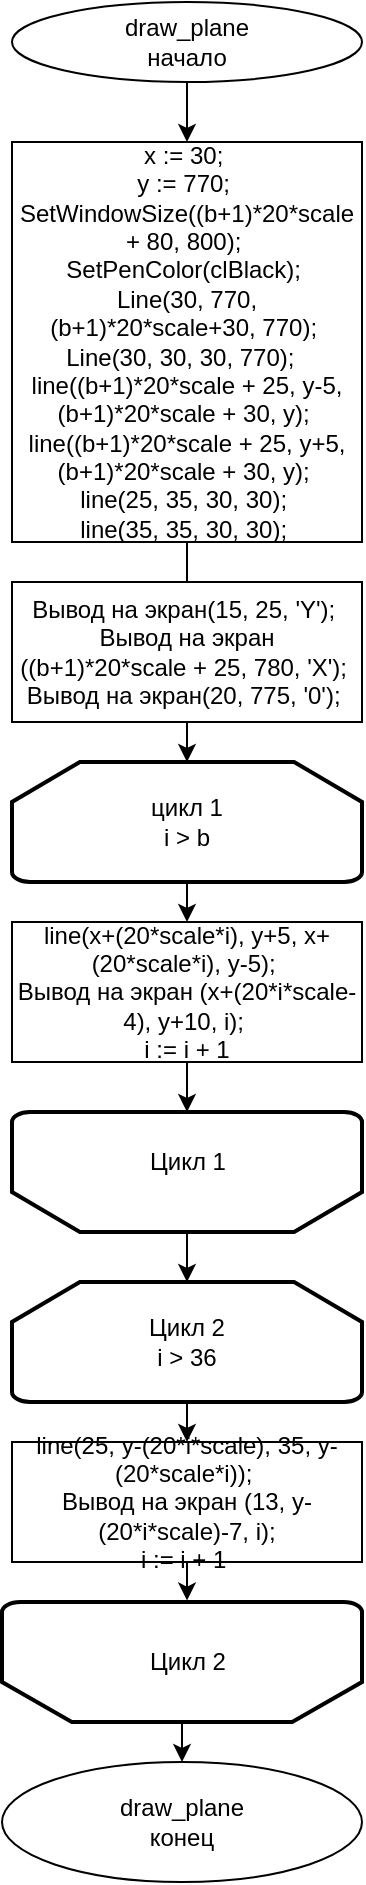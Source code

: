 <mxfile version="22.1.11" type="device">
  <diagram name="Страница — 1" id="bY6JFdChytWsM4daX_vR">
    <mxGraphModel dx="2070" dy="962" grid="1" gridSize="10" guides="1" tooltips="1" connect="1" arrows="1" fold="1" page="1" pageScale="1" pageWidth="827" pageHeight="1169" math="0" shadow="0">
      <root>
        <mxCell id="0" />
        <mxCell id="1" parent="0" />
        <mxCell id="UWtFT3hH2ipmf9nDG5VX-3" value="" style="edgeStyle=orthogonalEdgeStyle;rounded=0;orthogonalLoop=1;jettySize=auto;html=1;" edge="1" parent="1" source="UWtFT3hH2ipmf9nDG5VX-1" target="UWtFT3hH2ipmf9nDG5VX-2">
          <mxGeometry relative="1" as="geometry" />
        </mxCell>
        <mxCell id="UWtFT3hH2ipmf9nDG5VX-1" value="draw_plane&lt;br&gt;начало" style="ellipse;whiteSpace=wrap;html=1;" vertex="1" parent="1">
          <mxGeometry x="115" y="30" width="175" height="40" as="geometry" />
        </mxCell>
        <mxCell id="UWtFT3hH2ipmf9nDG5VX-7" value="" style="edgeStyle=orthogonalEdgeStyle;rounded=0;orthogonalLoop=1;jettySize=auto;html=1;" edge="1" parent="1" source="UWtFT3hH2ipmf9nDG5VX-2" target="UWtFT3hH2ipmf9nDG5VX-5">
          <mxGeometry relative="1" as="geometry" />
        </mxCell>
        <mxCell id="UWtFT3hH2ipmf9nDG5VX-2" value="&lt;div&gt;x := 30;&amp;nbsp;&lt;/div&gt;&lt;div&gt;y := 770;&amp;nbsp;&lt;/div&gt;&lt;div&gt;SetWindowSize((b+1)*20*scale + 80, 800);&amp;nbsp;&lt;/div&gt;&lt;div&gt;SetPenColor(clBlack);&amp;nbsp;&lt;/div&gt;&lt;div&gt;Line(30, 770, (b+1)*20*scale+30, 770);&amp;nbsp;&lt;/div&gt;&lt;div&gt;Line(30, 30, 30, 770);&amp;nbsp;&amp;nbsp;&lt;/div&gt;&lt;div&gt;line((b+1)*20*scale + 25, y-5, (b+1)*20*scale + 30, y);&amp;nbsp;&lt;/div&gt;&lt;div&gt;line((b+1)*20*scale + 25, y+5, (b+1)*20*scale + 30, y);&amp;nbsp;&lt;/div&gt;&lt;div&gt;line(25, 35, 30, 30);&amp;nbsp;&lt;/div&gt;&lt;div&gt;line(35, 35, 30, 30);&amp;nbsp;&lt;/div&gt;" style="rounded=0;whiteSpace=wrap;html=1;" vertex="1" parent="1">
          <mxGeometry x="115" y="100" width="175" height="200" as="geometry" />
        </mxCell>
        <mxCell id="UWtFT3hH2ipmf9nDG5VX-4" value="&lt;div&gt;Вывод на экран(15, 25, &#39;Y&#39;);&amp;nbsp;&lt;/div&gt;&lt;div&gt;Вывод на экран ((b+1)*20*scale + 25, 780, &#39;X&#39;);&amp;nbsp;&lt;/div&gt;&lt;div&gt;Вывод на экран(20, 775, &#39;0&#39;);&amp;nbsp;&lt;/div&gt;" style="rounded=0;whiteSpace=wrap;html=1;" vertex="1" parent="1">
          <mxGeometry x="115" y="320" width="175" height="70" as="geometry" />
        </mxCell>
        <mxCell id="UWtFT3hH2ipmf9nDG5VX-5" value="цикл 1&lt;br&gt;i &amp;gt; b" style="strokeWidth=2;html=1;shape=mxgraph.flowchart.loop_limit;whiteSpace=wrap;" vertex="1" parent="1">
          <mxGeometry x="115" y="410" width="175" height="60" as="geometry" />
        </mxCell>
        <mxCell id="UWtFT3hH2ipmf9nDG5VX-11" value="" style="edgeStyle=orthogonalEdgeStyle;rounded=0;orthogonalLoop=1;jettySize=auto;html=1;entryX=0.5;entryY=1;entryDx=0;entryDy=0;entryPerimeter=0;" edge="1" parent="1" source="UWtFT3hH2ipmf9nDG5VX-6" target="UWtFT3hH2ipmf9nDG5VX-9">
          <mxGeometry relative="1" as="geometry" />
        </mxCell>
        <mxCell id="UWtFT3hH2ipmf9nDG5VX-6" value="&lt;div&gt;line(x+(20*scale*i), y+5, x+(20*scale*i), y-5);&amp;nbsp;&lt;/div&gt;&lt;div&gt;Вывод на экран (x+(20*i*scale-4), y+10, i);&amp;nbsp;&lt;/div&gt;&lt;div&gt;i := i + 1&lt;/div&gt;" style="rounded=0;whiteSpace=wrap;html=1;" vertex="1" parent="1">
          <mxGeometry x="115" y="490" width="175" height="70" as="geometry" />
        </mxCell>
        <mxCell id="UWtFT3hH2ipmf9nDG5VX-8" value="" style="endArrow=classic;html=1;rounded=0;exitX=0.5;exitY=1;exitDx=0;exitDy=0;exitPerimeter=0;entryX=0.5;entryY=0;entryDx=0;entryDy=0;" edge="1" parent="1" source="UWtFT3hH2ipmf9nDG5VX-5" target="UWtFT3hH2ipmf9nDG5VX-6">
          <mxGeometry width="50" height="50" relative="1" as="geometry">
            <mxPoint x="390" y="330" as="sourcePoint" />
            <mxPoint x="440" y="280" as="targetPoint" />
          </mxGeometry>
        </mxCell>
        <mxCell id="UWtFT3hH2ipmf9nDG5VX-15" value="" style="edgeStyle=orthogonalEdgeStyle;rounded=0;orthogonalLoop=1;jettySize=auto;html=1;entryX=0.5;entryY=0;entryDx=0;entryDy=0;entryPerimeter=0;" edge="1" parent="1" source="UWtFT3hH2ipmf9nDG5VX-9" target="UWtFT3hH2ipmf9nDG5VX-13">
          <mxGeometry relative="1" as="geometry" />
        </mxCell>
        <mxCell id="UWtFT3hH2ipmf9nDG5VX-9" value="" style="strokeWidth=2;html=1;shape=mxgraph.flowchart.loop_limit;whiteSpace=wrap;rotation=-180;" vertex="1" parent="1">
          <mxGeometry x="115" y="585" width="175" height="60" as="geometry" />
        </mxCell>
        <mxCell id="UWtFT3hH2ipmf9nDG5VX-10" value="Цикл 1" style="text;html=1;strokeColor=none;fillColor=none;align=center;verticalAlign=middle;whiteSpace=wrap;rounded=0;" vertex="1" parent="1">
          <mxGeometry x="172.5" y="595" width="60" height="30" as="geometry" />
        </mxCell>
        <mxCell id="UWtFT3hH2ipmf9nDG5VX-13" value="Цикл 2&lt;br&gt;i &amp;gt; 36" style="strokeWidth=2;html=1;shape=mxgraph.flowchart.loop_limit;whiteSpace=wrap;" vertex="1" parent="1">
          <mxGeometry x="115" y="670" width="175" height="60" as="geometry" />
        </mxCell>
        <mxCell id="UWtFT3hH2ipmf9nDG5VX-14" value="&lt;div&gt;line(25, y-(20*i*scale), 35, y-(20*scale*i));&amp;nbsp;&lt;/div&gt;&lt;div&gt;Вывод на экран (13, y-(20*i*scale)-7, i);&lt;/div&gt;&lt;div&gt;i := i + 1&amp;nbsp;&lt;/div&gt;" style="rounded=0;whiteSpace=wrap;html=1;" vertex="1" parent="1">
          <mxGeometry x="115" y="750" width="175" height="60" as="geometry" />
        </mxCell>
        <mxCell id="UWtFT3hH2ipmf9nDG5VX-16" value="" style="endArrow=classic;html=1;rounded=0;exitX=0.5;exitY=1;exitDx=0;exitDy=0;exitPerimeter=0;entryX=0.5;entryY=0;entryDx=0;entryDy=0;" edge="1" parent="1" source="UWtFT3hH2ipmf9nDG5VX-13" target="UWtFT3hH2ipmf9nDG5VX-14">
          <mxGeometry width="50" height="50" relative="1" as="geometry">
            <mxPoint x="210" y="670" as="sourcePoint" />
            <mxPoint x="260" y="620" as="targetPoint" />
          </mxGeometry>
        </mxCell>
        <mxCell id="UWtFT3hH2ipmf9nDG5VX-17" value="" style="strokeWidth=2;html=1;shape=mxgraph.flowchart.loop_limit;whiteSpace=wrap;rotation=-180;" vertex="1" parent="1">
          <mxGeometry x="110" y="830" width="180" height="60" as="geometry" />
        </mxCell>
        <mxCell id="UWtFT3hH2ipmf9nDG5VX-18" value="" style="endArrow=classic;html=1;rounded=0;exitX=0.5;exitY=1;exitDx=0;exitDy=0;entryX=0.486;entryY=1.012;entryDx=0;entryDy=0;entryPerimeter=0;" edge="1" parent="1" source="UWtFT3hH2ipmf9nDG5VX-14" target="UWtFT3hH2ipmf9nDG5VX-17">
          <mxGeometry width="50" height="50" relative="1" as="geometry">
            <mxPoint x="260" y="550" as="sourcePoint" />
            <mxPoint x="310" y="500" as="targetPoint" />
          </mxGeometry>
        </mxCell>
        <mxCell id="UWtFT3hH2ipmf9nDG5VX-20" value="Цикл 2" style="text;html=1;strokeColor=none;fillColor=none;align=center;verticalAlign=middle;whiteSpace=wrap;rounded=0;" vertex="1" parent="1">
          <mxGeometry x="172.5" y="845" width="60" height="30" as="geometry" />
        </mxCell>
        <mxCell id="UWtFT3hH2ipmf9nDG5VX-21" value="draw_plane&lt;br&gt;конец" style="ellipse;whiteSpace=wrap;html=1;" vertex="1" parent="1">
          <mxGeometry x="110" y="910" width="180" height="60" as="geometry" />
        </mxCell>
        <mxCell id="UWtFT3hH2ipmf9nDG5VX-22" value="" style="endArrow=classic;html=1;rounded=0;exitX=0.5;exitY=0;exitDx=0;exitDy=0;exitPerimeter=0;entryX=0.5;entryY=0;entryDx=0;entryDy=0;" edge="1" parent="1" source="UWtFT3hH2ipmf9nDG5VX-17" target="UWtFT3hH2ipmf9nDG5VX-21">
          <mxGeometry width="50" height="50" relative="1" as="geometry">
            <mxPoint x="-50" y="690" as="sourcePoint" />
            <mxPoint y="640" as="targetPoint" />
          </mxGeometry>
        </mxCell>
      </root>
    </mxGraphModel>
  </diagram>
</mxfile>
